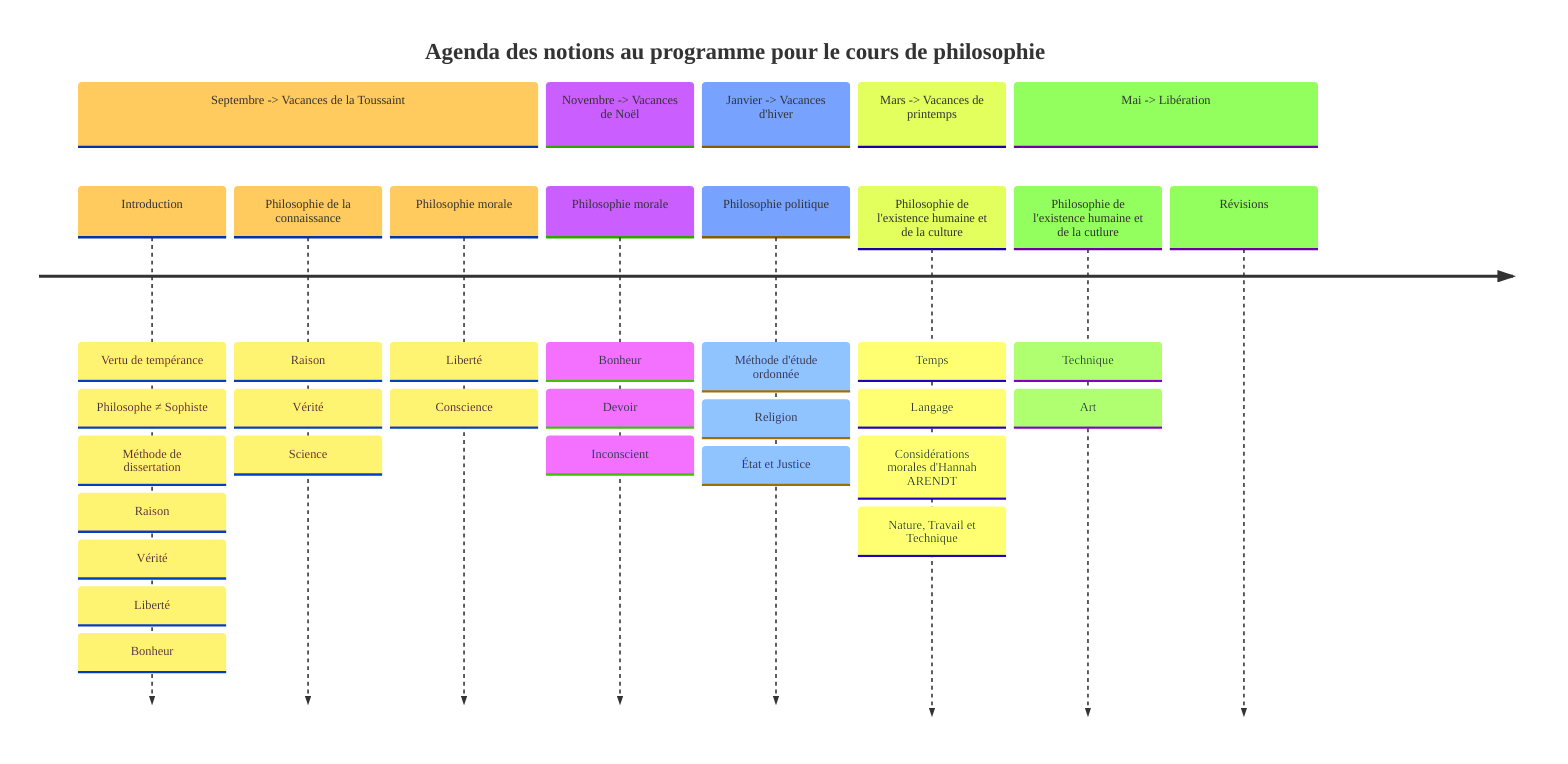 ---
config:
  theme: base
  themeVariables:
    fontFamily: verdana
---
timeline
    title Agenda des notions au programme pour le cours de philosophie
    section Septembre -> Vacances de la Toussaint
        Introduction : Vertu de tempérance : Philosophe ≠ Sophiste : Méthode de dissertation : Raison : Vérité : Liberté : Bonheur
        Philosophie de la connaissance : Raison : Vérité : Science
        Philosophie morale : Liberté : Conscience
    section Novembre -> Vacances de Noël
        Philosophie morale : Bonheur : Devoir : Inconscient
    section Janvier -> Vacances d'hiver
        Philosophie politique : Méthode d'étude ordonnée : Religion : État et Justice
    section Mars -> Vacances de printemps
        Philosophie de l'existence humaine et de la culture : Temps : Langage : Considérations morales d'Hannah ARENDT : Nature, Travail et Technique
    section Mai -> Libération
        Philosophie de l'existence humaine et de la cutlure : Technique : Art
        Révisions